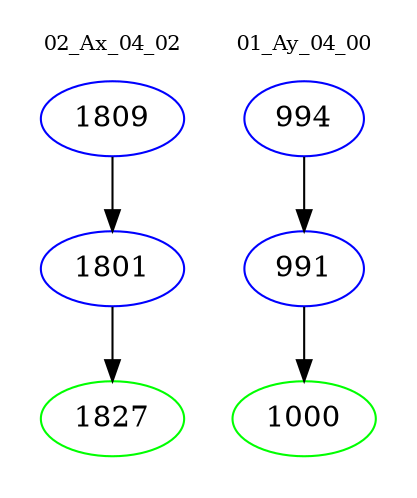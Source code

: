 digraph{
subgraph cluster_0 {
color = white
label = "02_Ax_04_02";
fontsize=10;
T0_1809 [label="1809", color="blue"]
T0_1809 -> T0_1801 [color="black"]
T0_1801 [label="1801", color="blue"]
T0_1801 -> T0_1827 [color="black"]
T0_1827 [label="1827", color="green"]
}
subgraph cluster_1 {
color = white
label = "01_Ay_04_00";
fontsize=10;
T1_994 [label="994", color="blue"]
T1_994 -> T1_991 [color="black"]
T1_991 [label="991", color="blue"]
T1_991 -> T1_1000 [color="black"]
T1_1000 [label="1000", color="green"]
}
}
